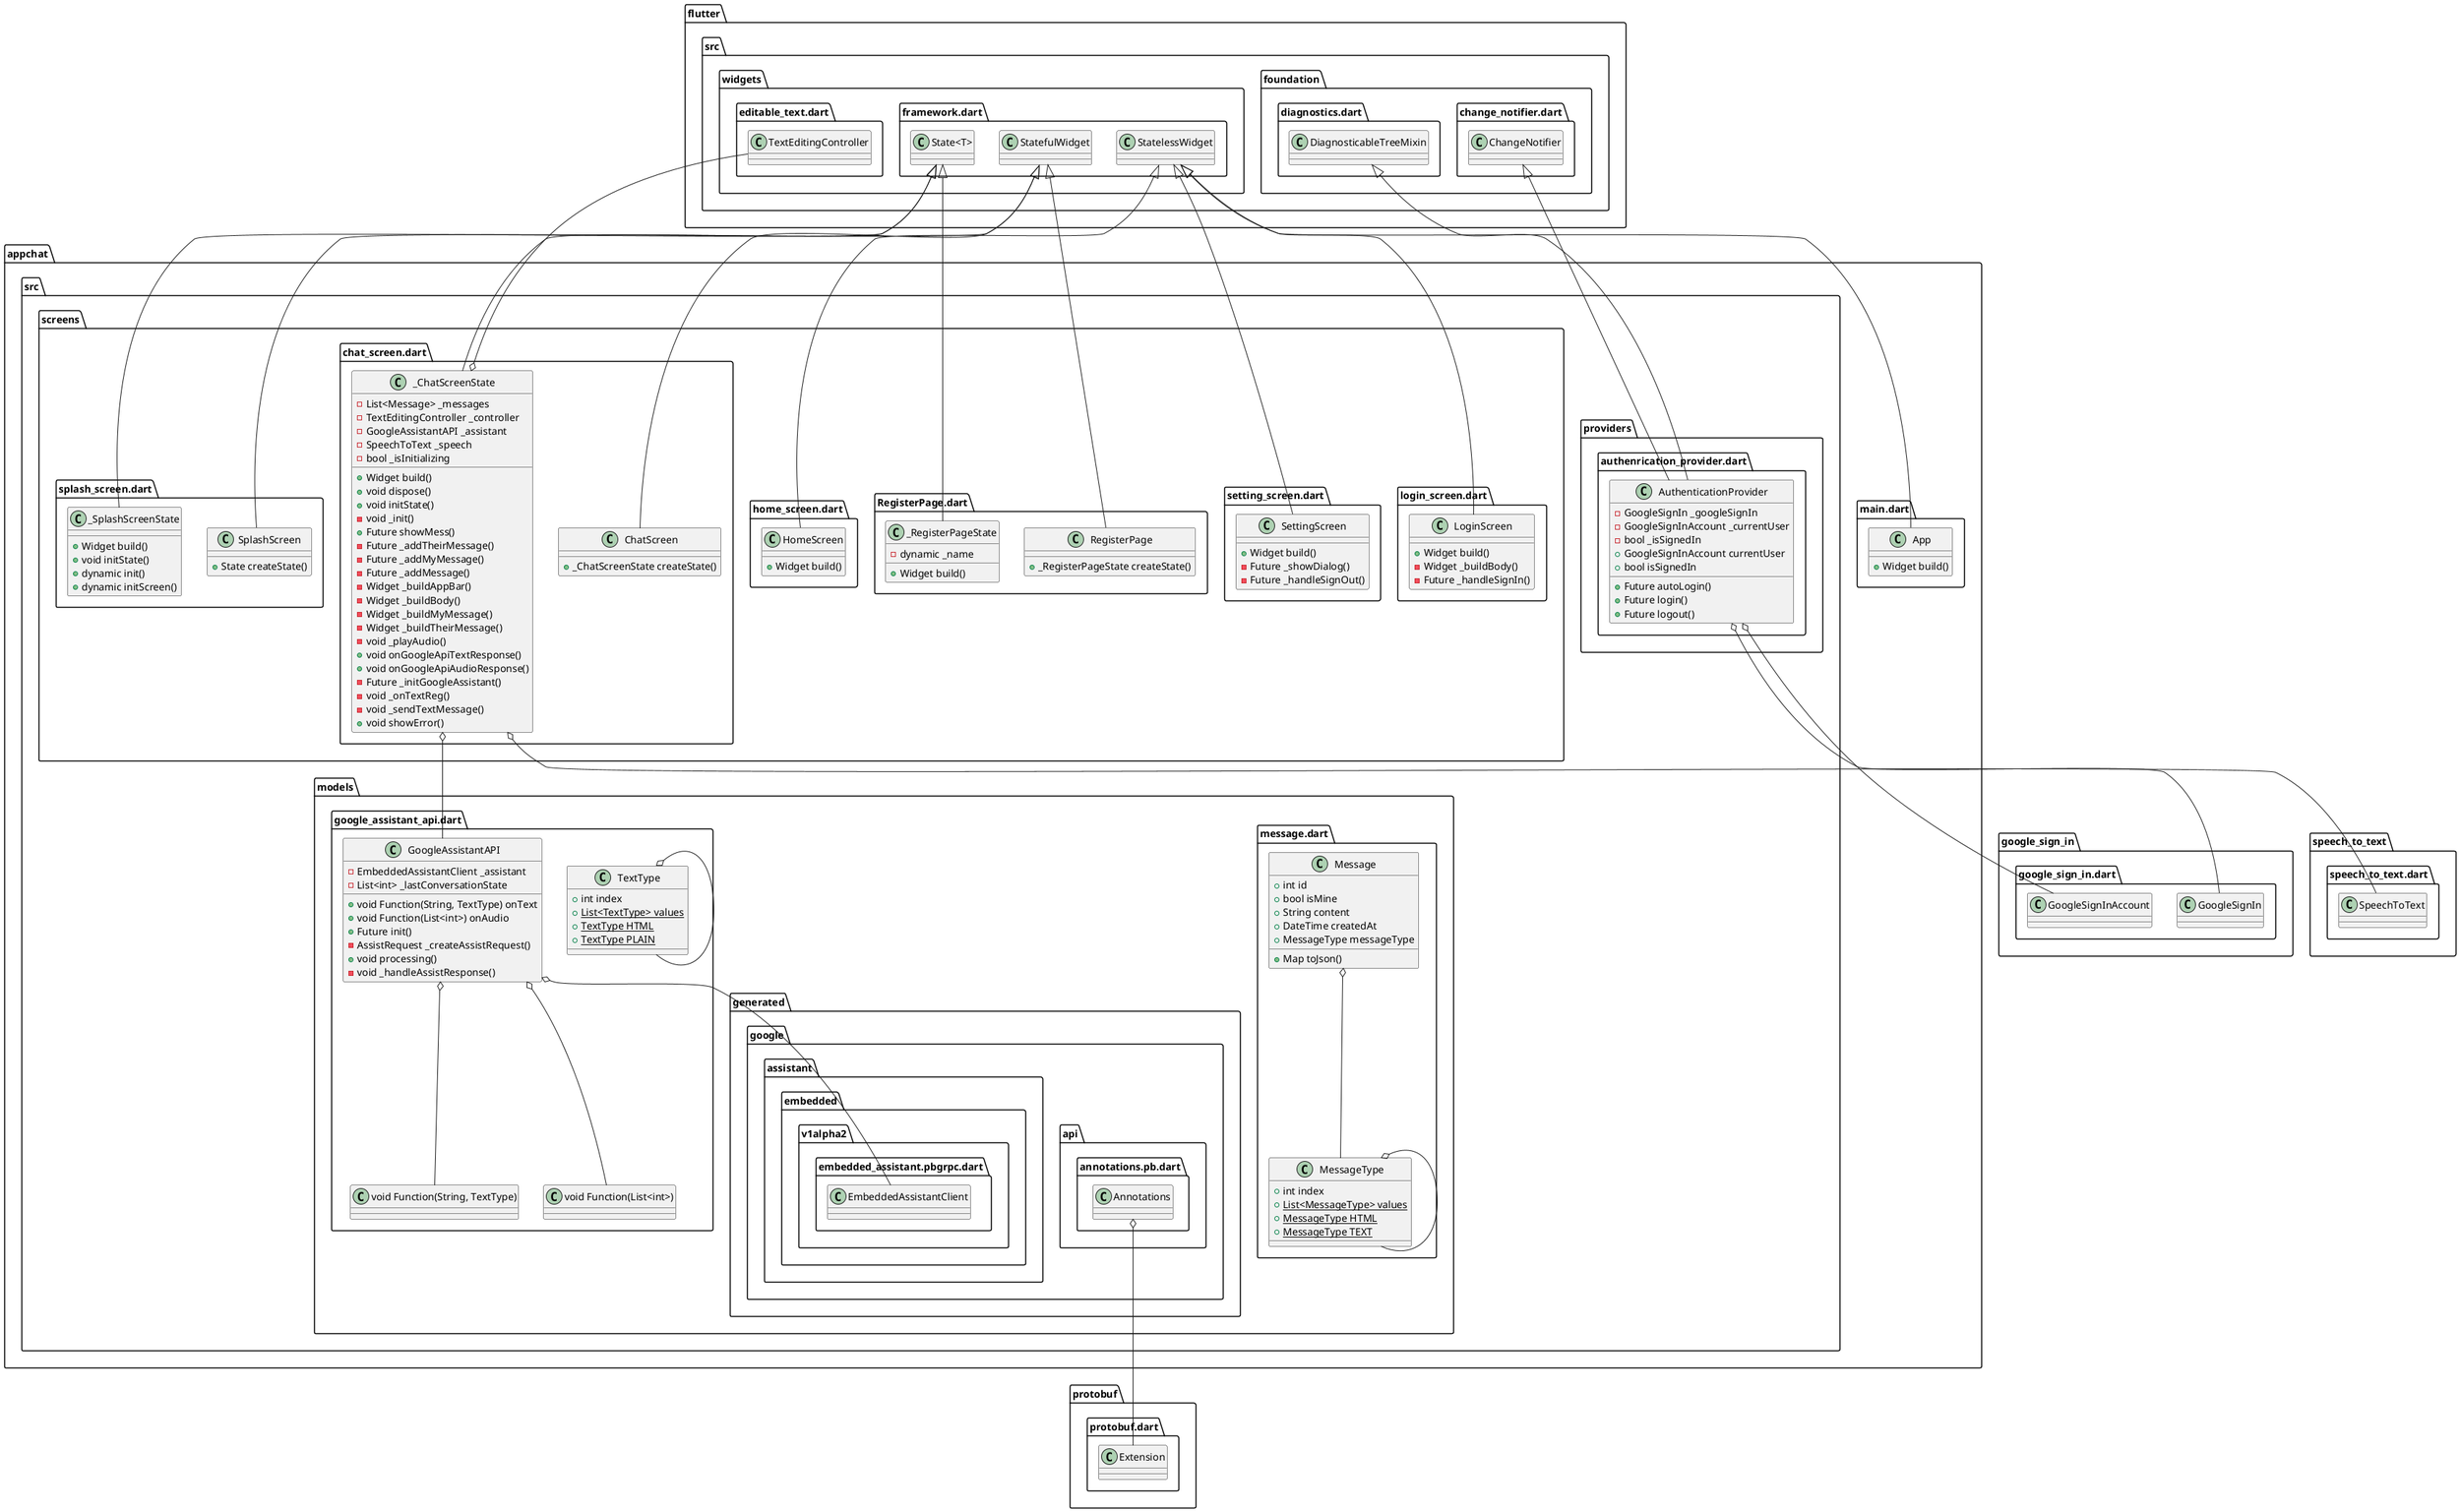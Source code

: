 @startuml
set namespaceSeparator ::

class "appchat::main.dart::App" {
  +Widget build()
}

"flutter::src::widgets::framework.dart::StatelessWidget" <|-- "appchat::main.dart::App"

class "appchat::src::providers::authenrication_provider.dart::AuthenticationProvider" {
  -GoogleSignIn _googleSignIn
  -GoogleSignInAccount _currentUser
  -bool _isSignedIn
  +GoogleSignInAccount currentUser
  +bool isSignedIn
  +Future autoLogin()
  +Future login()
  +Future logout()
}

"appchat::src::providers::authenrication_provider.dart::AuthenticationProvider" o-- "google_sign_in::google_sign_in.dart::GoogleSignIn"
"appchat::src::providers::authenrication_provider.dart::AuthenticationProvider" o-- "google_sign_in::google_sign_in.dart::GoogleSignInAccount"
"flutter::src::foundation::change_notifier.dart::ChangeNotifier" <|-- "appchat::src::providers::authenrication_provider.dart::AuthenticationProvider"
"flutter::src::foundation::diagnostics.dart::DiagnosticableTreeMixin" <|-- "appchat::src::providers::authenrication_provider.dart::AuthenticationProvider"


"appchat::src::models::generated::google::api::annotations.pb.dart::Annotations" o-- "protobuf::protobuf.dart::Extension"

class "appchat::src::models::message.dart::MessageType" {
  +int index
  {static} +List<MessageType> values
  {static} +MessageType HTML
  {static} +MessageType TEXT
}

"appchat::src::models::message.dart::MessageType" o-- "appchat::src::models::message.dart::MessageType"

class "appchat::src::models::message.dart::Message" {
  +int id
  +bool isMine
  +String content
  +DateTime createdAt
  +MessageType messageType
  +Map toJson()
}

"appchat::src::models::message.dart::Message" o-- "appchat::src::models::message.dart::MessageType"

class "appchat::src::models::google_assistant_api.dart::TextType" {
  +int index
  {static} +List<TextType> values
  {static} +TextType HTML
  {static} +TextType PLAIN
}

"appchat::src::models::google_assistant_api.dart::TextType" o-- "appchat::src::models::google_assistant_api.dart::TextType"

class "appchat::src::models::google_assistant_api.dart::GoogleAssistantAPI" {
  +void Function(String, TextType) onText
  +void Function(List<int>) onAudio
  -EmbeddedAssistantClient _assistant
  -List<int> _lastConversationState
  +Future init()
  -AssistRequest _createAssistRequest()
  +void processing()
  -void _handleAssistResponse()
}

"appchat::src::models::google_assistant_api.dart::GoogleAssistantAPI" o-- "appchat::src::models::google_assistant_api.dart::void Function(String, TextType)"
"appchat::src::models::google_assistant_api.dart::GoogleAssistantAPI" o-- "appchat::src::models::google_assistant_api.dart::void Function(List<int>)"
"appchat::src::models::google_assistant_api.dart::GoogleAssistantAPI" o-- "appchat::src::models::generated::google::assistant::embedded::v1alpha2::embedded_assistant.pbgrpc.dart::EmbeddedAssistantClient"

class "appchat::src::screens::login_screen.dart::LoginScreen" {
  +Widget build()
  -Widget _buildBody()
  -Future _handleSignIn()
}

"flutter::src::widgets::framework.dart::StatelessWidget" <|-- "appchat::src::screens::login_screen.dart::LoginScreen"

class "appchat::src::screens::setting_screen.dart::SettingScreen" {
  +Widget build()
  -Future _showDialog()
  -Future _handleSignOut()
}

"flutter::src::widgets::framework.dart::StatelessWidget" <|-- "appchat::src::screens::setting_screen.dart::SettingScreen"

class "appchat::src::screens::RegisterPage.dart::RegisterPage" {
  +_RegisterPageState createState()
}

"flutter::src::widgets::framework.dart::StatefulWidget" <|-- "appchat::src::screens::RegisterPage.dart::RegisterPage"

class "appchat::src::screens::RegisterPage.dart::_RegisterPageState" {
  -dynamic _name
  +Widget build()
}

"flutter::src::widgets::framework.dart::State<T>" <|-- "appchat::src::screens::RegisterPage.dart::_RegisterPageState"

class "appchat::src::screens::home_screen.dart::HomeScreen" {
  +Widget build()
}

"flutter::src::widgets::framework.dart::StatelessWidget" <|-- "appchat::src::screens::home_screen.dart::HomeScreen"

class "appchat::src::screens::chat_screen.dart::ChatScreen" {
  +_ChatScreenState createState()
}

"flutter::src::widgets::framework.dart::StatefulWidget" <|-- "appchat::src::screens::chat_screen.dart::ChatScreen"

class "appchat::src::screens::chat_screen.dart::_ChatScreenState" {
  -List<Message> _messages
  -TextEditingController _controller
  -GoogleAssistantAPI _assistant
  -SpeechToText _speech
  -bool _isInitializing
  +Widget build()
  +void dispose()
  +void initState()
  -void _init()
  +Future showMess()
  -Future _addTheirMessage()
  -Future _addMyMessage()
  -Future _addMessage()
  -Widget _buildAppBar()
  -Widget _buildBody()
  -Widget _buildMyMessage()
  -Widget _buildTheirMessage()
  -void _playAudio()
  +void onGoogleApiTextResponse()
  +void onGoogleApiAudioResponse()
  -Future _initGoogleAssistant()
  -void _onTextReg()
  -void _sendTextMessage()
  +void showError()
}

"appchat::src::screens::chat_screen.dart::_ChatScreenState" o-- "flutter::src::widgets::editable_text.dart::TextEditingController"
"appchat::src::screens::chat_screen.dart::_ChatScreenState" o-- "appchat::src::models::google_assistant_api.dart::GoogleAssistantAPI"
"appchat::src::screens::chat_screen.dart::_ChatScreenState" o-- "speech_to_text::speech_to_text.dart::SpeechToText"
"flutter::src::widgets::framework.dart::State<T>" <|-- "appchat::src::screens::chat_screen.dart::_ChatScreenState"

class "appchat::src::screens::splash_screen.dart::SplashScreen" {
  +State createState()
}

"flutter::src::widgets::framework.dart::StatefulWidget" <|-- "appchat::src::screens::splash_screen.dart::SplashScreen"

class "appchat::src::screens::splash_screen.dart::_SplashScreenState" {
  +Widget build()
  +void initState()
  +dynamic init()
  +dynamic initScreen()
}

"flutter::src::widgets::framework.dart::State<T>" <|-- "appchat::src::screens::splash_screen.dart::_SplashScreenState"


@enduml